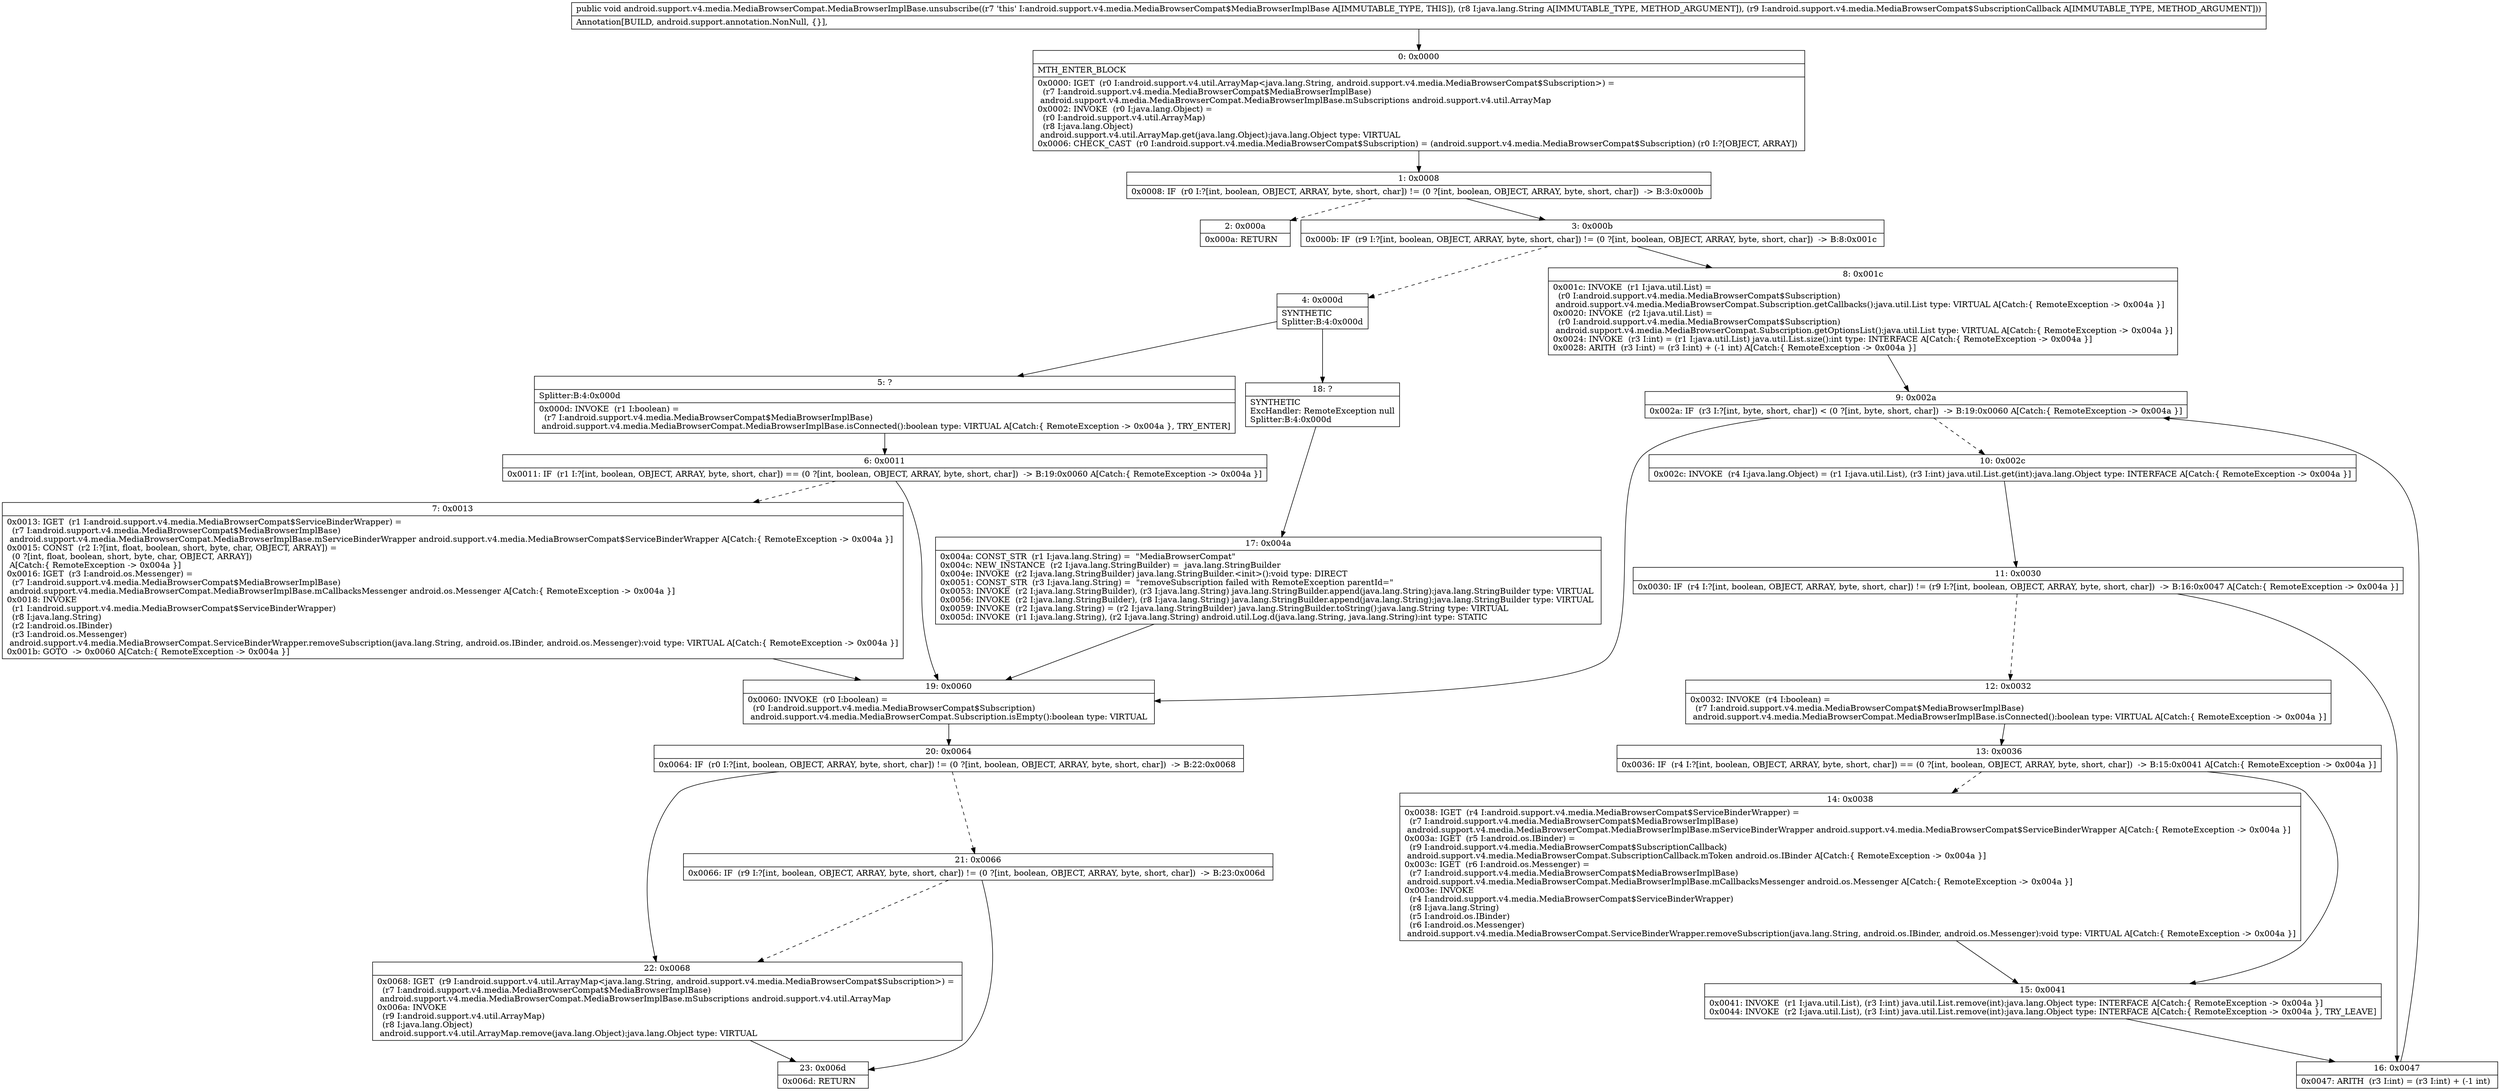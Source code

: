 digraph "CFG forandroid.support.v4.media.MediaBrowserCompat.MediaBrowserImplBase.unsubscribe(Ljava\/lang\/String;Landroid\/support\/v4\/media\/MediaBrowserCompat$SubscriptionCallback;)V" {
Node_0 [shape=record,label="{0\:\ 0x0000|MTH_ENTER_BLOCK\l|0x0000: IGET  (r0 I:android.support.v4.util.ArrayMap\<java.lang.String, android.support.v4.media.MediaBrowserCompat$Subscription\>) = \l  (r7 I:android.support.v4.media.MediaBrowserCompat$MediaBrowserImplBase)\l android.support.v4.media.MediaBrowserCompat.MediaBrowserImplBase.mSubscriptions android.support.v4.util.ArrayMap \l0x0002: INVOKE  (r0 I:java.lang.Object) = \l  (r0 I:android.support.v4.util.ArrayMap)\l  (r8 I:java.lang.Object)\l android.support.v4.util.ArrayMap.get(java.lang.Object):java.lang.Object type: VIRTUAL \l0x0006: CHECK_CAST  (r0 I:android.support.v4.media.MediaBrowserCompat$Subscription) = (android.support.v4.media.MediaBrowserCompat$Subscription) (r0 I:?[OBJECT, ARRAY]) \l}"];
Node_1 [shape=record,label="{1\:\ 0x0008|0x0008: IF  (r0 I:?[int, boolean, OBJECT, ARRAY, byte, short, char]) != (0 ?[int, boolean, OBJECT, ARRAY, byte, short, char])  \-\> B:3:0x000b \l}"];
Node_2 [shape=record,label="{2\:\ 0x000a|0x000a: RETURN   \l}"];
Node_3 [shape=record,label="{3\:\ 0x000b|0x000b: IF  (r9 I:?[int, boolean, OBJECT, ARRAY, byte, short, char]) != (0 ?[int, boolean, OBJECT, ARRAY, byte, short, char])  \-\> B:8:0x001c \l}"];
Node_4 [shape=record,label="{4\:\ 0x000d|SYNTHETIC\lSplitter:B:4:0x000d\l}"];
Node_5 [shape=record,label="{5\:\ ?|Splitter:B:4:0x000d\l|0x000d: INVOKE  (r1 I:boolean) = \l  (r7 I:android.support.v4.media.MediaBrowserCompat$MediaBrowserImplBase)\l android.support.v4.media.MediaBrowserCompat.MediaBrowserImplBase.isConnected():boolean type: VIRTUAL A[Catch:\{ RemoteException \-\> 0x004a \}, TRY_ENTER]\l}"];
Node_6 [shape=record,label="{6\:\ 0x0011|0x0011: IF  (r1 I:?[int, boolean, OBJECT, ARRAY, byte, short, char]) == (0 ?[int, boolean, OBJECT, ARRAY, byte, short, char])  \-\> B:19:0x0060 A[Catch:\{ RemoteException \-\> 0x004a \}]\l}"];
Node_7 [shape=record,label="{7\:\ 0x0013|0x0013: IGET  (r1 I:android.support.v4.media.MediaBrowserCompat$ServiceBinderWrapper) = \l  (r7 I:android.support.v4.media.MediaBrowserCompat$MediaBrowserImplBase)\l android.support.v4.media.MediaBrowserCompat.MediaBrowserImplBase.mServiceBinderWrapper android.support.v4.media.MediaBrowserCompat$ServiceBinderWrapper A[Catch:\{ RemoteException \-\> 0x004a \}]\l0x0015: CONST  (r2 I:?[int, float, boolean, short, byte, char, OBJECT, ARRAY]) = \l  (0 ?[int, float, boolean, short, byte, char, OBJECT, ARRAY])\l A[Catch:\{ RemoteException \-\> 0x004a \}]\l0x0016: IGET  (r3 I:android.os.Messenger) = \l  (r7 I:android.support.v4.media.MediaBrowserCompat$MediaBrowserImplBase)\l android.support.v4.media.MediaBrowserCompat.MediaBrowserImplBase.mCallbacksMessenger android.os.Messenger A[Catch:\{ RemoteException \-\> 0x004a \}]\l0x0018: INVOKE  \l  (r1 I:android.support.v4.media.MediaBrowserCompat$ServiceBinderWrapper)\l  (r8 I:java.lang.String)\l  (r2 I:android.os.IBinder)\l  (r3 I:android.os.Messenger)\l android.support.v4.media.MediaBrowserCompat.ServiceBinderWrapper.removeSubscription(java.lang.String, android.os.IBinder, android.os.Messenger):void type: VIRTUAL A[Catch:\{ RemoteException \-\> 0x004a \}]\l0x001b: GOTO  \-\> 0x0060 A[Catch:\{ RemoteException \-\> 0x004a \}]\l}"];
Node_8 [shape=record,label="{8\:\ 0x001c|0x001c: INVOKE  (r1 I:java.util.List) = \l  (r0 I:android.support.v4.media.MediaBrowserCompat$Subscription)\l android.support.v4.media.MediaBrowserCompat.Subscription.getCallbacks():java.util.List type: VIRTUAL A[Catch:\{ RemoteException \-\> 0x004a \}]\l0x0020: INVOKE  (r2 I:java.util.List) = \l  (r0 I:android.support.v4.media.MediaBrowserCompat$Subscription)\l android.support.v4.media.MediaBrowserCompat.Subscription.getOptionsList():java.util.List type: VIRTUAL A[Catch:\{ RemoteException \-\> 0x004a \}]\l0x0024: INVOKE  (r3 I:int) = (r1 I:java.util.List) java.util.List.size():int type: INTERFACE A[Catch:\{ RemoteException \-\> 0x004a \}]\l0x0028: ARITH  (r3 I:int) = (r3 I:int) + (\-1 int) A[Catch:\{ RemoteException \-\> 0x004a \}]\l}"];
Node_9 [shape=record,label="{9\:\ 0x002a|0x002a: IF  (r3 I:?[int, byte, short, char]) \< (0 ?[int, byte, short, char])  \-\> B:19:0x0060 A[Catch:\{ RemoteException \-\> 0x004a \}]\l}"];
Node_10 [shape=record,label="{10\:\ 0x002c|0x002c: INVOKE  (r4 I:java.lang.Object) = (r1 I:java.util.List), (r3 I:int) java.util.List.get(int):java.lang.Object type: INTERFACE A[Catch:\{ RemoteException \-\> 0x004a \}]\l}"];
Node_11 [shape=record,label="{11\:\ 0x0030|0x0030: IF  (r4 I:?[int, boolean, OBJECT, ARRAY, byte, short, char]) != (r9 I:?[int, boolean, OBJECT, ARRAY, byte, short, char])  \-\> B:16:0x0047 A[Catch:\{ RemoteException \-\> 0x004a \}]\l}"];
Node_12 [shape=record,label="{12\:\ 0x0032|0x0032: INVOKE  (r4 I:boolean) = \l  (r7 I:android.support.v4.media.MediaBrowserCompat$MediaBrowserImplBase)\l android.support.v4.media.MediaBrowserCompat.MediaBrowserImplBase.isConnected():boolean type: VIRTUAL A[Catch:\{ RemoteException \-\> 0x004a \}]\l}"];
Node_13 [shape=record,label="{13\:\ 0x0036|0x0036: IF  (r4 I:?[int, boolean, OBJECT, ARRAY, byte, short, char]) == (0 ?[int, boolean, OBJECT, ARRAY, byte, short, char])  \-\> B:15:0x0041 A[Catch:\{ RemoteException \-\> 0x004a \}]\l}"];
Node_14 [shape=record,label="{14\:\ 0x0038|0x0038: IGET  (r4 I:android.support.v4.media.MediaBrowserCompat$ServiceBinderWrapper) = \l  (r7 I:android.support.v4.media.MediaBrowserCompat$MediaBrowserImplBase)\l android.support.v4.media.MediaBrowserCompat.MediaBrowserImplBase.mServiceBinderWrapper android.support.v4.media.MediaBrowserCompat$ServiceBinderWrapper A[Catch:\{ RemoteException \-\> 0x004a \}]\l0x003a: IGET  (r5 I:android.os.IBinder) = \l  (r9 I:android.support.v4.media.MediaBrowserCompat$SubscriptionCallback)\l android.support.v4.media.MediaBrowserCompat.SubscriptionCallback.mToken android.os.IBinder A[Catch:\{ RemoteException \-\> 0x004a \}]\l0x003c: IGET  (r6 I:android.os.Messenger) = \l  (r7 I:android.support.v4.media.MediaBrowserCompat$MediaBrowserImplBase)\l android.support.v4.media.MediaBrowserCompat.MediaBrowserImplBase.mCallbacksMessenger android.os.Messenger A[Catch:\{ RemoteException \-\> 0x004a \}]\l0x003e: INVOKE  \l  (r4 I:android.support.v4.media.MediaBrowserCompat$ServiceBinderWrapper)\l  (r8 I:java.lang.String)\l  (r5 I:android.os.IBinder)\l  (r6 I:android.os.Messenger)\l android.support.v4.media.MediaBrowserCompat.ServiceBinderWrapper.removeSubscription(java.lang.String, android.os.IBinder, android.os.Messenger):void type: VIRTUAL A[Catch:\{ RemoteException \-\> 0x004a \}]\l}"];
Node_15 [shape=record,label="{15\:\ 0x0041|0x0041: INVOKE  (r1 I:java.util.List), (r3 I:int) java.util.List.remove(int):java.lang.Object type: INTERFACE A[Catch:\{ RemoteException \-\> 0x004a \}]\l0x0044: INVOKE  (r2 I:java.util.List), (r3 I:int) java.util.List.remove(int):java.lang.Object type: INTERFACE A[Catch:\{ RemoteException \-\> 0x004a \}, TRY_LEAVE]\l}"];
Node_16 [shape=record,label="{16\:\ 0x0047|0x0047: ARITH  (r3 I:int) = (r3 I:int) + (\-1 int) \l}"];
Node_17 [shape=record,label="{17\:\ 0x004a|0x004a: CONST_STR  (r1 I:java.lang.String) =  \"MediaBrowserCompat\" \l0x004c: NEW_INSTANCE  (r2 I:java.lang.StringBuilder) =  java.lang.StringBuilder \l0x004e: INVOKE  (r2 I:java.lang.StringBuilder) java.lang.StringBuilder.\<init\>():void type: DIRECT \l0x0051: CONST_STR  (r3 I:java.lang.String) =  \"removeSubscription failed with RemoteException parentId=\" \l0x0053: INVOKE  (r2 I:java.lang.StringBuilder), (r3 I:java.lang.String) java.lang.StringBuilder.append(java.lang.String):java.lang.StringBuilder type: VIRTUAL \l0x0056: INVOKE  (r2 I:java.lang.StringBuilder), (r8 I:java.lang.String) java.lang.StringBuilder.append(java.lang.String):java.lang.StringBuilder type: VIRTUAL \l0x0059: INVOKE  (r2 I:java.lang.String) = (r2 I:java.lang.StringBuilder) java.lang.StringBuilder.toString():java.lang.String type: VIRTUAL \l0x005d: INVOKE  (r1 I:java.lang.String), (r2 I:java.lang.String) android.util.Log.d(java.lang.String, java.lang.String):int type: STATIC \l}"];
Node_18 [shape=record,label="{18\:\ ?|SYNTHETIC\lExcHandler: RemoteException null\lSplitter:B:4:0x000d\l}"];
Node_19 [shape=record,label="{19\:\ 0x0060|0x0060: INVOKE  (r0 I:boolean) = \l  (r0 I:android.support.v4.media.MediaBrowserCompat$Subscription)\l android.support.v4.media.MediaBrowserCompat.Subscription.isEmpty():boolean type: VIRTUAL \l}"];
Node_20 [shape=record,label="{20\:\ 0x0064|0x0064: IF  (r0 I:?[int, boolean, OBJECT, ARRAY, byte, short, char]) != (0 ?[int, boolean, OBJECT, ARRAY, byte, short, char])  \-\> B:22:0x0068 \l}"];
Node_21 [shape=record,label="{21\:\ 0x0066|0x0066: IF  (r9 I:?[int, boolean, OBJECT, ARRAY, byte, short, char]) != (0 ?[int, boolean, OBJECT, ARRAY, byte, short, char])  \-\> B:23:0x006d \l}"];
Node_22 [shape=record,label="{22\:\ 0x0068|0x0068: IGET  (r9 I:android.support.v4.util.ArrayMap\<java.lang.String, android.support.v4.media.MediaBrowserCompat$Subscription\>) = \l  (r7 I:android.support.v4.media.MediaBrowserCompat$MediaBrowserImplBase)\l android.support.v4.media.MediaBrowserCompat.MediaBrowserImplBase.mSubscriptions android.support.v4.util.ArrayMap \l0x006a: INVOKE  \l  (r9 I:android.support.v4.util.ArrayMap)\l  (r8 I:java.lang.Object)\l android.support.v4.util.ArrayMap.remove(java.lang.Object):java.lang.Object type: VIRTUAL \l}"];
Node_23 [shape=record,label="{23\:\ 0x006d|0x006d: RETURN   \l}"];
MethodNode[shape=record,label="{public void android.support.v4.media.MediaBrowserCompat.MediaBrowserImplBase.unsubscribe((r7 'this' I:android.support.v4.media.MediaBrowserCompat$MediaBrowserImplBase A[IMMUTABLE_TYPE, THIS]), (r8 I:java.lang.String A[IMMUTABLE_TYPE, METHOD_ARGUMENT]), (r9 I:android.support.v4.media.MediaBrowserCompat$SubscriptionCallback A[IMMUTABLE_TYPE, METHOD_ARGUMENT]))  | Annotation[BUILD, android.support.annotation.NonNull, \{\}], \l}"];
MethodNode -> Node_0;
Node_0 -> Node_1;
Node_1 -> Node_2[style=dashed];
Node_1 -> Node_3;
Node_3 -> Node_4[style=dashed];
Node_3 -> Node_8;
Node_4 -> Node_5;
Node_4 -> Node_18;
Node_5 -> Node_6;
Node_6 -> Node_7[style=dashed];
Node_6 -> Node_19;
Node_7 -> Node_19;
Node_8 -> Node_9;
Node_9 -> Node_10[style=dashed];
Node_9 -> Node_19;
Node_10 -> Node_11;
Node_11 -> Node_12[style=dashed];
Node_11 -> Node_16;
Node_12 -> Node_13;
Node_13 -> Node_14[style=dashed];
Node_13 -> Node_15;
Node_14 -> Node_15;
Node_15 -> Node_16;
Node_16 -> Node_9;
Node_17 -> Node_19;
Node_18 -> Node_17;
Node_19 -> Node_20;
Node_20 -> Node_21[style=dashed];
Node_20 -> Node_22;
Node_21 -> Node_22[style=dashed];
Node_21 -> Node_23;
Node_22 -> Node_23;
}


